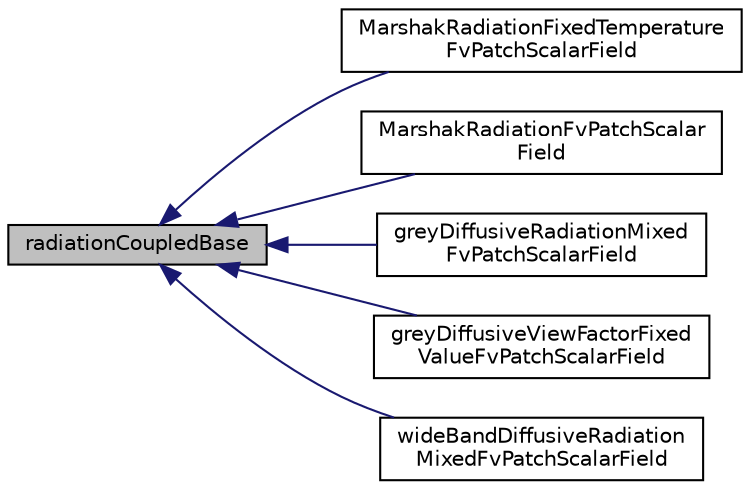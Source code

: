 digraph "radiationCoupledBase"
{
  bgcolor="transparent";
  edge [fontname="Helvetica",fontsize="10",labelfontname="Helvetica",labelfontsize="10"];
  node [fontname="Helvetica",fontsize="10",shape=record];
  rankdir="LR";
  Node1 [label="radiationCoupledBase",height=0.2,width=0.4,color="black", fillcolor="grey75", style="filled", fontcolor="black"];
  Node1 -> Node2 [dir="back",color="midnightblue",fontsize="10",style="solid",fontname="Helvetica"];
  Node2 [label="MarshakRadiationFixedTemperature\lFvPatchScalarField",height=0.2,width=0.4,color="black",URL="$a01463.html",tooltip="A &#39;mixed&#39; boundary condition that implements a Marshak condition for the incident radiation field (us..."];
  Node1 -> Node3 [dir="back",color="midnightblue",fontsize="10",style="solid",fontname="Helvetica"];
  Node3 [label="MarshakRadiationFvPatchScalar\lField",height=0.2,width=0.4,color="black",URL="$a01464.html",tooltip="A &#39;mixed&#39; boundary condition that implements a Marshak condition for the incident radiation field (us..."];
  Node1 -> Node4 [dir="back",color="midnightblue",fontsize="10",style="solid",fontname="Helvetica"];
  Node4 [label="greyDiffusiveRadiationMixed\lFvPatchScalarField",height=0.2,width=0.4,color="black",URL="$a00967.html",tooltip="This boundary condition provides a grey-diffuse condition for radiation intensity, I, for use with the finite-volume discrete-ordinates model (fvDOM), in which the radiation temperature is retrieved from the temperature field boundary condition. "];
  Node1 -> Node5 [dir="back",color="midnightblue",fontsize="10",style="solid",fontname="Helvetica"];
  Node5 [label="greyDiffusiveViewFactorFixed\lValueFvPatchScalarField",height=0.2,width=0.4,color="black",URL="$a00968.html",tooltip="This boundary condition provides a grey-diffuse condition for radiative heat flux, Qr, for use with the view factor model. "];
  Node1 -> Node6 [dir="back",color="midnightblue",fontsize="10",style="solid",fontname="Helvetica"];
  Node6 [label="wideBandDiffusiveRadiation\lMixedFvPatchScalarField",height=0.2,width=0.4,color="black",URL="$a02968.html",tooltip="This boundary condition provides a wide-band, diffusive radiation condition, where the patch temperat..."];
}
